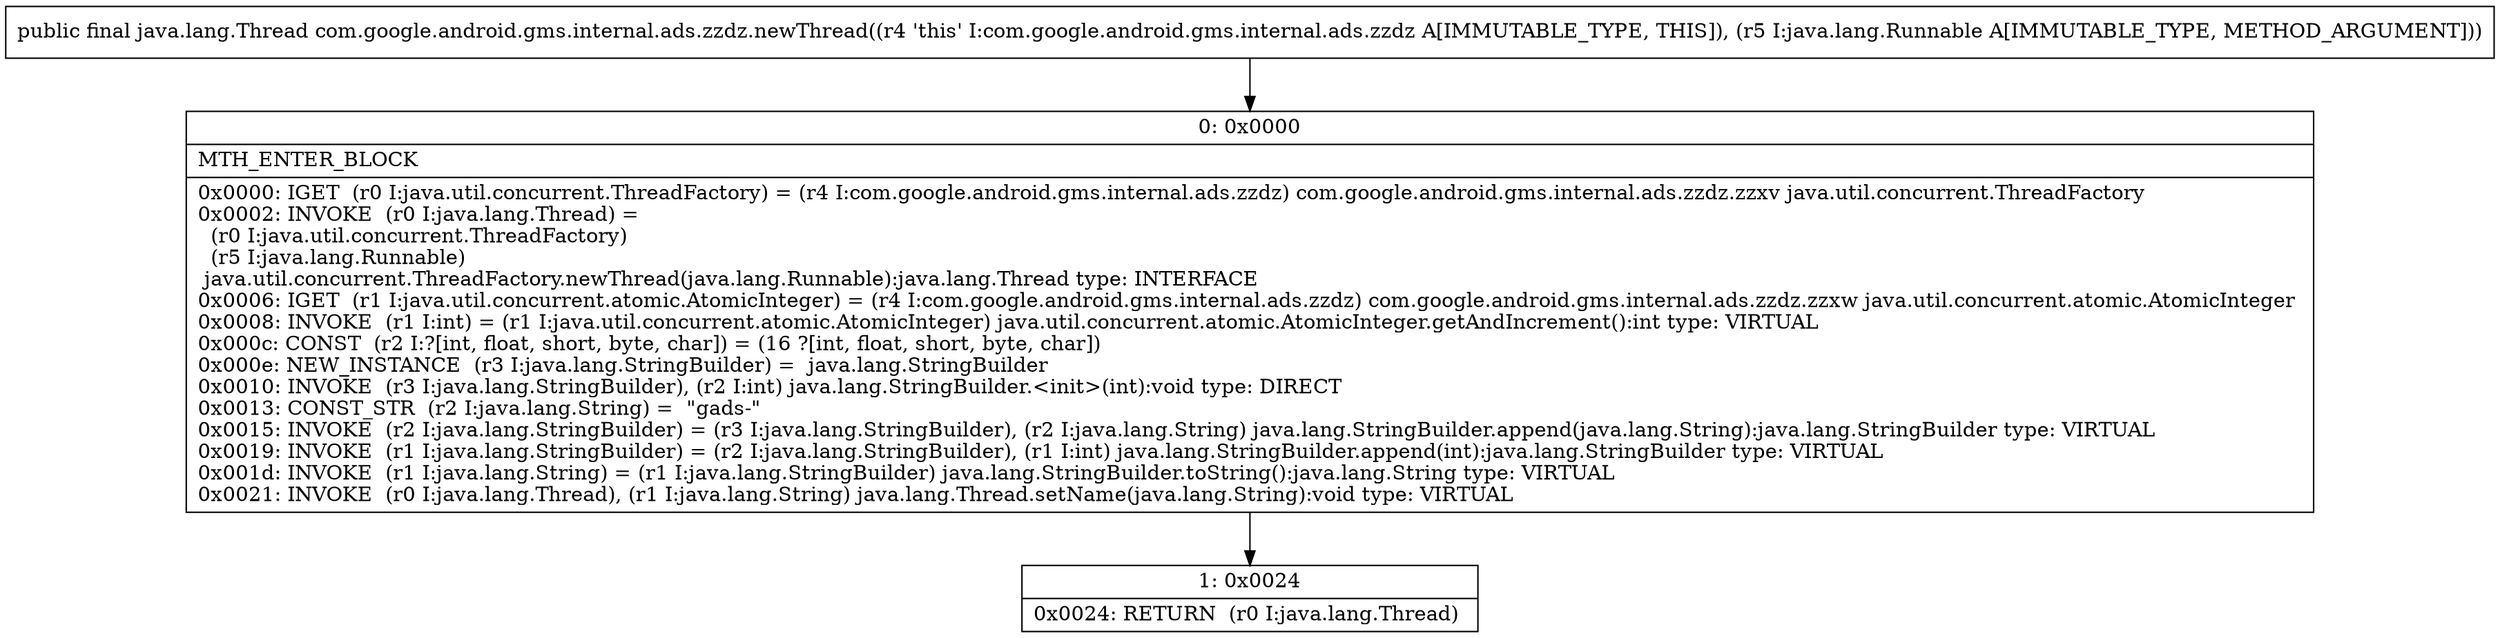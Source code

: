 digraph "CFG forcom.google.android.gms.internal.ads.zzdz.newThread(Ljava\/lang\/Runnable;)Ljava\/lang\/Thread;" {
Node_0 [shape=record,label="{0\:\ 0x0000|MTH_ENTER_BLOCK\l|0x0000: IGET  (r0 I:java.util.concurrent.ThreadFactory) = (r4 I:com.google.android.gms.internal.ads.zzdz) com.google.android.gms.internal.ads.zzdz.zzxv java.util.concurrent.ThreadFactory \l0x0002: INVOKE  (r0 I:java.lang.Thread) = \l  (r0 I:java.util.concurrent.ThreadFactory)\l  (r5 I:java.lang.Runnable)\l java.util.concurrent.ThreadFactory.newThread(java.lang.Runnable):java.lang.Thread type: INTERFACE \l0x0006: IGET  (r1 I:java.util.concurrent.atomic.AtomicInteger) = (r4 I:com.google.android.gms.internal.ads.zzdz) com.google.android.gms.internal.ads.zzdz.zzxw java.util.concurrent.atomic.AtomicInteger \l0x0008: INVOKE  (r1 I:int) = (r1 I:java.util.concurrent.atomic.AtomicInteger) java.util.concurrent.atomic.AtomicInteger.getAndIncrement():int type: VIRTUAL \l0x000c: CONST  (r2 I:?[int, float, short, byte, char]) = (16 ?[int, float, short, byte, char]) \l0x000e: NEW_INSTANCE  (r3 I:java.lang.StringBuilder) =  java.lang.StringBuilder \l0x0010: INVOKE  (r3 I:java.lang.StringBuilder), (r2 I:int) java.lang.StringBuilder.\<init\>(int):void type: DIRECT \l0x0013: CONST_STR  (r2 I:java.lang.String) =  \"gads\-\" \l0x0015: INVOKE  (r2 I:java.lang.StringBuilder) = (r3 I:java.lang.StringBuilder), (r2 I:java.lang.String) java.lang.StringBuilder.append(java.lang.String):java.lang.StringBuilder type: VIRTUAL \l0x0019: INVOKE  (r1 I:java.lang.StringBuilder) = (r2 I:java.lang.StringBuilder), (r1 I:int) java.lang.StringBuilder.append(int):java.lang.StringBuilder type: VIRTUAL \l0x001d: INVOKE  (r1 I:java.lang.String) = (r1 I:java.lang.StringBuilder) java.lang.StringBuilder.toString():java.lang.String type: VIRTUAL \l0x0021: INVOKE  (r0 I:java.lang.Thread), (r1 I:java.lang.String) java.lang.Thread.setName(java.lang.String):void type: VIRTUAL \l}"];
Node_1 [shape=record,label="{1\:\ 0x0024|0x0024: RETURN  (r0 I:java.lang.Thread) \l}"];
MethodNode[shape=record,label="{public final java.lang.Thread com.google.android.gms.internal.ads.zzdz.newThread((r4 'this' I:com.google.android.gms.internal.ads.zzdz A[IMMUTABLE_TYPE, THIS]), (r5 I:java.lang.Runnable A[IMMUTABLE_TYPE, METHOD_ARGUMENT])) }"];
MethodNode -> Node_0;
Node_0 -> Node_1;
}


